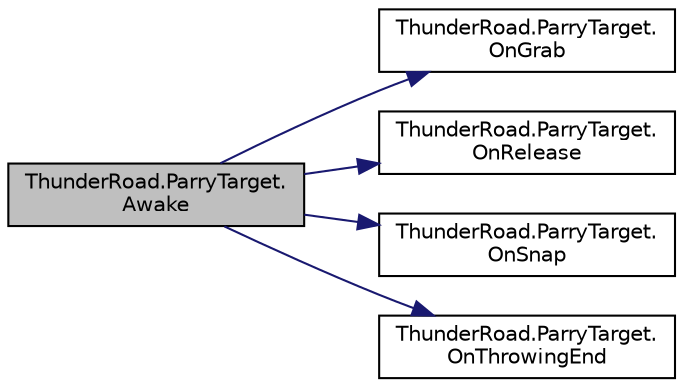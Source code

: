 digraph "ThunderRoad.ParryTarget.Awake"
{
 // LATEX_PDF_SIZE
  edge [fontname="Helvetica",fontsize="10",labelfontname="Helvetica",labelfontsize="10"];
  node [fontname="Helvetica",fontsize="10",shape=record];
  rankdir="LR";
  Node1 [label="ThunderRoad.ParryTarget.\lAwake",height=0.2,width=0.4,color="black", fillcolor="grey75", style="filled", fontcolor="black",tooltip="Awakes this instance."];
  Node1 -> Node2 [color="midnightblue",fontsize="10",style="solid",fontname="Helvetica"];
  Node2 [label="ThunderRoad.ParryTarget.\lOnGrab",height=0.2,width=0.4,color="black", fillcolor="white", style="filled",URL="$class_thunder_road_1_1_parry_target.html#a82cbe340ad19d252f76d9b0c73b5a66b",tooltip="Called when [grab]."];
  Node1 -> Node3 [color="midnightblue",fontsize="10",style="solid",fontname="Helvetica"];
  Node3 [label="ThunderRoad.ParryTarget.\lOnRelease",height=0.2,width=0.4,color="black", fillcolor="white", style="filled",URL="$class_thunder_road_1_1_parry_target.html#a611251e9d0d695e14303e05ee31731da",tooltip="Called when [release]."];
  Node1 -> Node4 [color="midnightblue",fontsize="10",style="solid",fontname="Helvetica"];
  Node4 [label="ThunderRoad.ParryTarget.\lOnSnap",height=0.2,width=0.4,color="black", fillcolor="white", style="filled",URL="$class_thunder_road_1_1_parry_target.html#a6f6da21b08482ad37a42733bd6b91274",tooltip="Called when [snap]."];
  Node1 -> Node5 [color="midnightblue",fontsize="10",style="solid",fontname="Helvetica"];
  Node5 [label="ThunderRoad.ParryTarget.\lOnThrowingEnd",height=0.2,width=0.4,color="black", fillcolor="white", style="filled",URL="$class_thunder_road_1_1_parry_target.html#aa42aafb6d12d30999c2be90c886de895",tooltip="Called when [throwing end]."];
}
